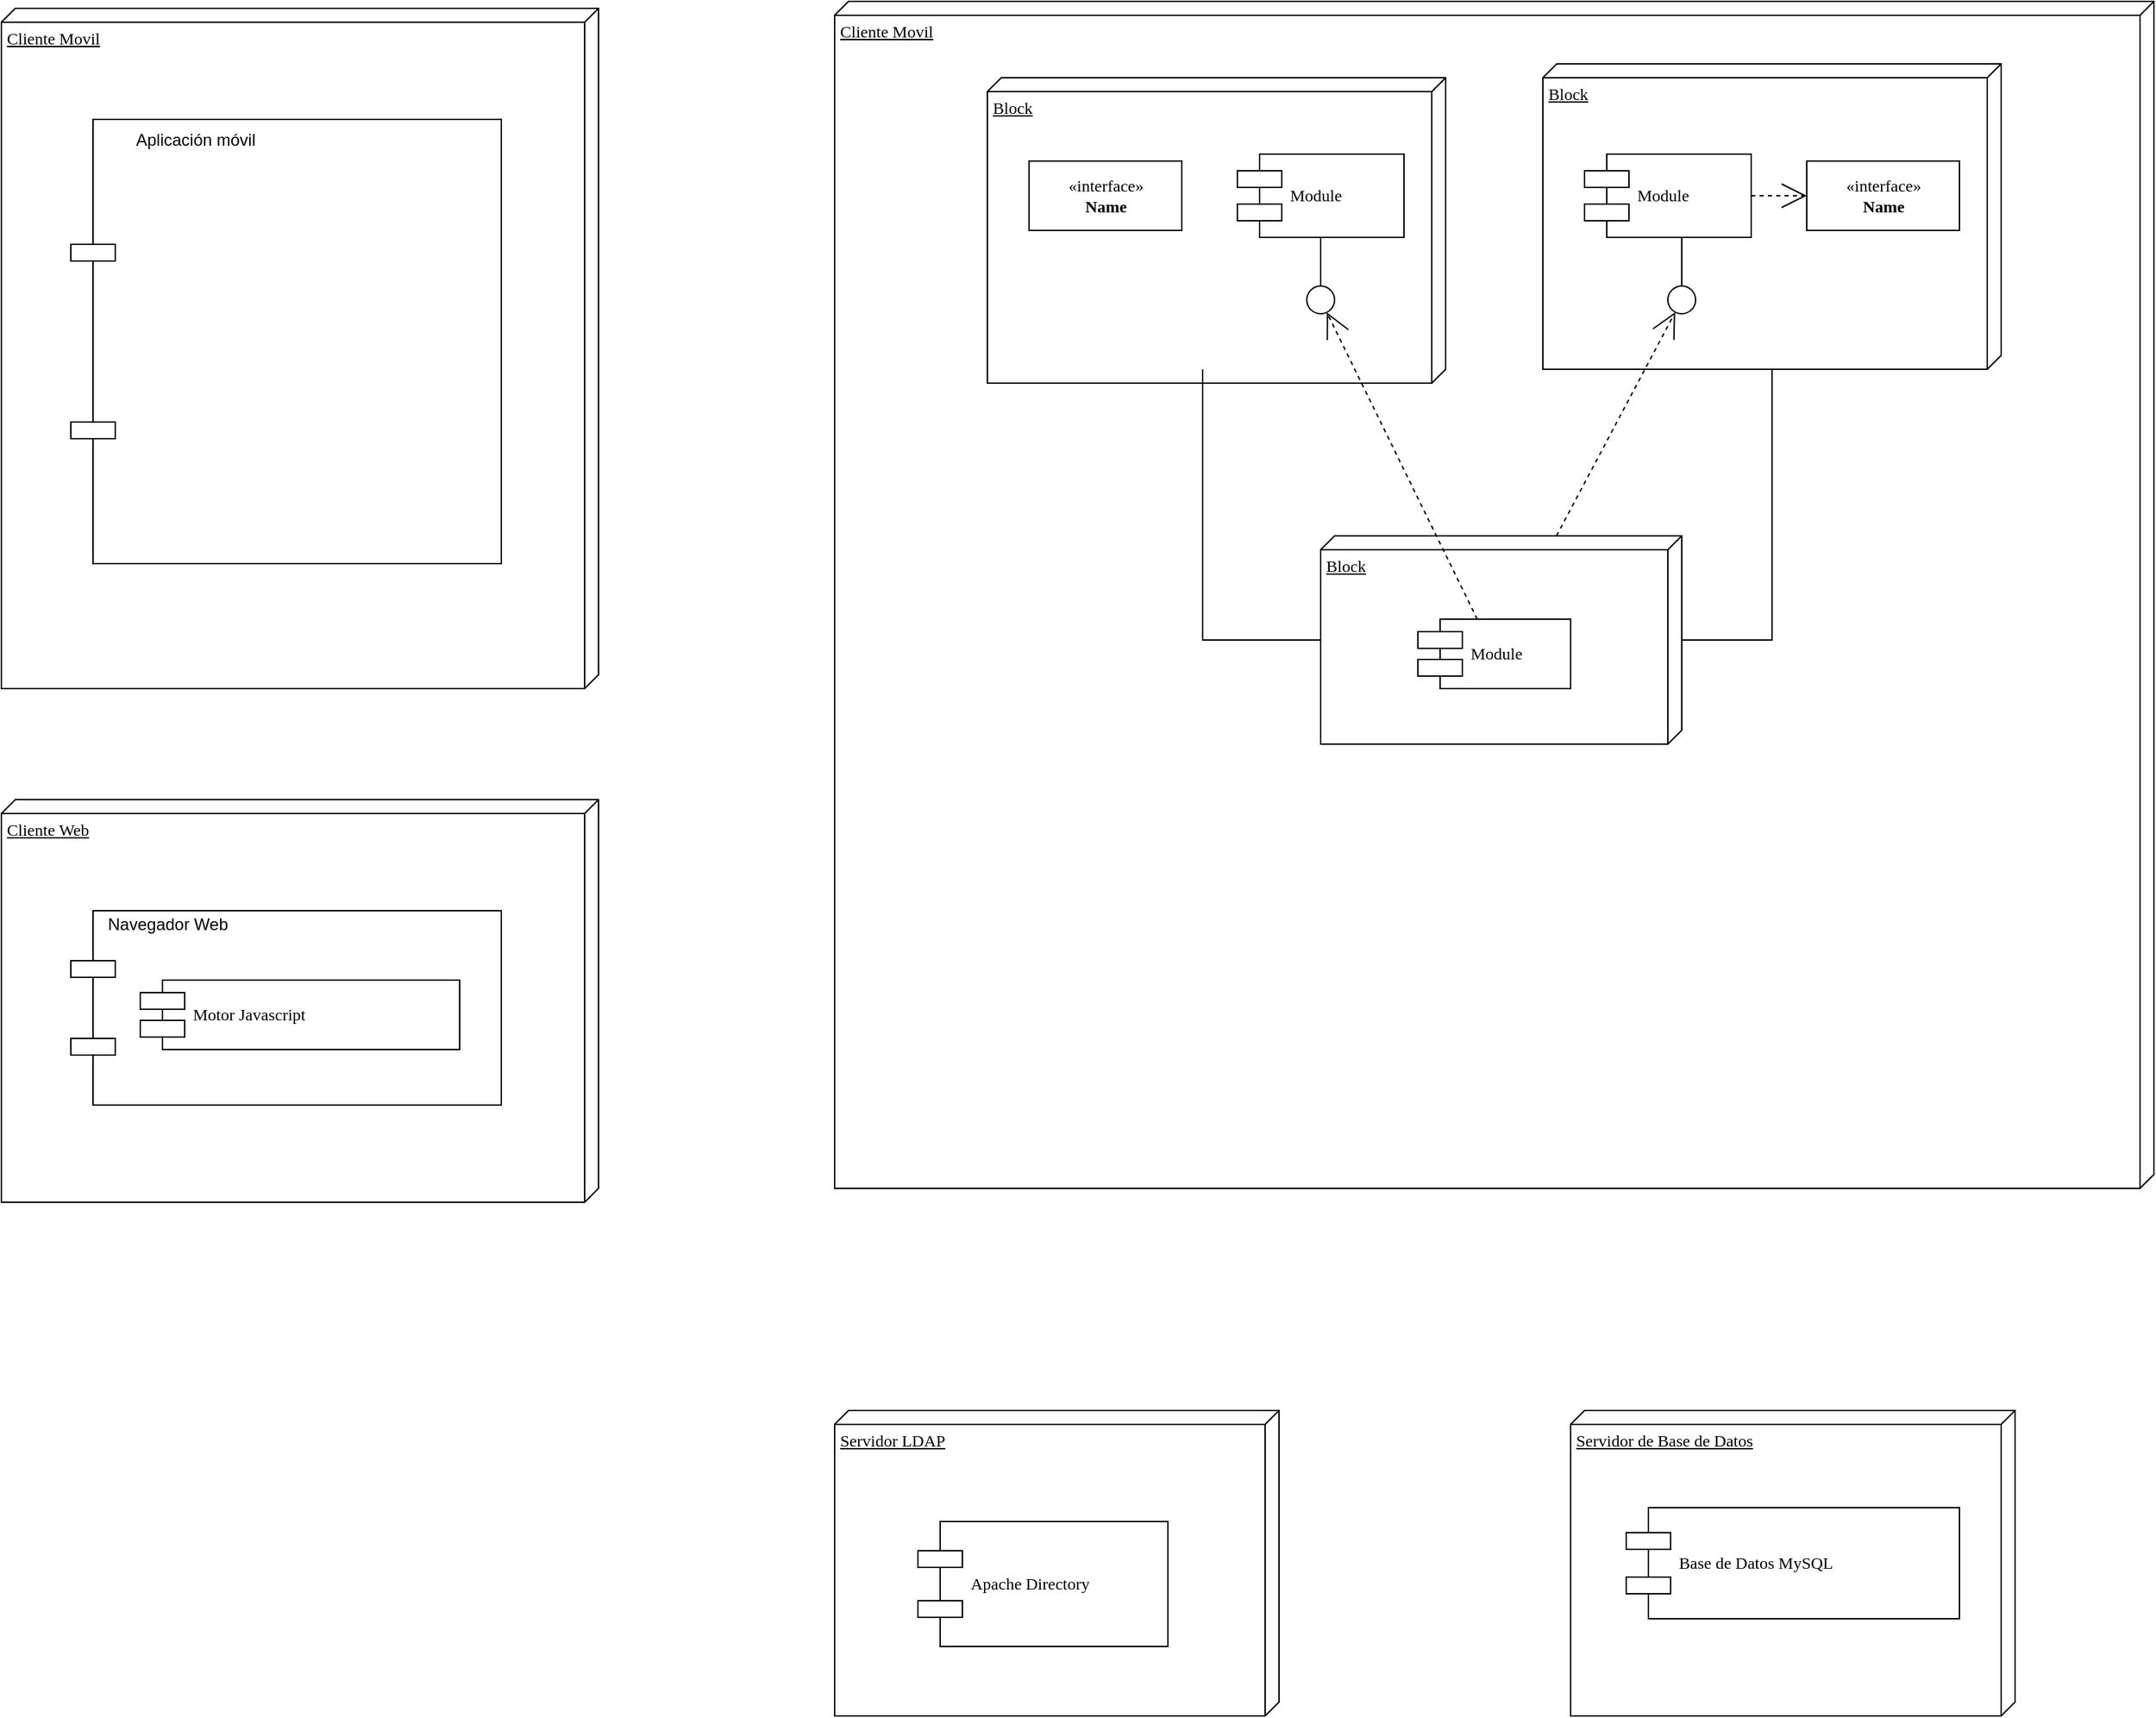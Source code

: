 <mxfile version="13.10.4" type="github">
  <diagram name="DD" id="5f0bae14-7c28-e335-631c-24af17079c00">
    <mxGraphModel dx="1329" dy="731" grid="1" gridSize="10" guides="1" tooltips="1" connect="1" arrows="1" fold="1" page="1" pageScale="1" pageWidth="1100" pageHeight="850" background="#ffffff" math="0" shadow="0">
      <root>
        <mxCell id="0" />
        <mxCell id="1" parent="0" />
        <mxCell id="zCYu2N9zkDKBF8dn4s-w-25" value="Cliente Movil" style="verticalAlign=top;align=left;spacingTop=8;spacingLeft=2;spacingRight=12;shape=cube;size=10;direction=south;fontStyle=4;html=1;rounded=0;shadow=0;comic=0;labelBackgroundColor=none;strokeWidth=1;fontFamily=Verdana;fontSize=12" vertex="1" parent="1">
          <mxGeometry x="600" y="200" width="430" height="490" as="geometry" />
        </mxCell>
        <mxCell id="zCYu2N9zkDKBF8dn4s-w-26" value="" style="shape=component;align=left;spacingLeft=36;rounded=0;shadow=0;comic=0;labelBackgroundColor=none;strokeWidth=1;fontFamily=Verdana;fontSize=12;html=1;" vertex="1" parent="1">
          <mxGeometry x="650" y="280" width="310" height="320" as="geometry" />
        </mxCell>
        <mxCell id="zCYu2N9zkDKBF8dn4s-w-27" value="Aplicación móvil" style="text;html=1;strokeColor=none;fillColor=none;align=center;verticalAlign=middle;whiteSpace=wrap;rounded=0;" vertex="1" parent="1">
          <mxGeometry x="690" y="285" width="100" height="20" as="geometry" />
        </mxCell>
        <mxCell id="zCYu2N9zkDKBF8dn4s-w-28" value="Cliente Web" style="verticalAlign=top;align=left;spacingTop=8;spacingLeft=2;spacingRight=12;shape=cube;size=10;direction=south;fontStyle=4;html=1;rounded=0;shadow=0;comic=0;labelBackgroundColor=none;strokeWidth=1;fontFamily=Verdana;fontSize=12" vertex="1" parent="1">
          <mxGeometry x="600" y="770" width="430" height="290" as="geometry" />
        </mxCell>
        <mxCell id="zCYu2N9zkDKBF8dn4s-w-29" value="" style="shape=component;align=left;spacingLeft=36;rounded=0;shadow=0;comic=0;labelBackgroundColor=none;strokeWidth=1;fontFamily=Verdana;fontSize=12;html=1;" vertex="1" parent="1">
          <mxGeometry x="650" y="850" width="310" height="140" as="geometry" />
        </mxCell>
        <mxCell id="zCYu2N9zkDKBF8dn4s-w-30" value="Navegador Web" style="text;html=1;strokeColor=none;fillColor=none;align=center;verticalAlign=middle;whiteSpace=wrap;rounded=0;" vertex="1" parent="1">
          <mxGeometry x="670" y="850" width="100" height="20" as="geometry" />
        </mxCell>
        <mxCell id="zCYu2N9zkDKBF8dn4s-w-31" value="Motor Javascript" style="shape=component;align=left;spacingLeft=36;rounded=0;shadow=0;comic=0;labelBackgroundColor=none;strokeWidth=1;fontFamily=Verdana;fontSize=12;html=1;" vertex="1" parent="1">
          <mxGeometry x="700" y="900" width="230" height="50" as="geometry" />
        </mxCell>
        <mxCell id="zCYu2N9zkDKBF8dn4s-w-32" value="Cliente Movil" style="verticalAlign=top;align=left;spacingTop=8;spacingLeft=2;spacingRight=12;shape=cube;size=10;direction=south;fontStyle=4;html=1;rounded=0;shadow=0;comic=0;labelBackgroundColor=none;strokeWidth=1;fontFamily=Verdana;fontSize=12" vertex="1" parent="1">
          <mxGeometry x="1200" y="195" width="950" height="855" as="geometry" />
        </mxCell>
        <mxCell id="zCYu2N9zkDKBF8dn4s-w-52" value="Block" style="verticalAlign=top;align=left;spacingTop=8;spacingLeft=2;spacingRight=12;shape=cube;size=10;direction=south;fontStyle=4;html=1;rounded=0;shadow=0;comic=0;labelBackgroundColor=none;strokeWidth=1;fontFamily=Verdana;fontSize=12" vertex="1" parent="1">
          <mxGeometry x="1310" y="250" width="330" height="220" as="geometry" />
        </mxCell>
        <mxCell id="zCYu2N9zkDKBF8dn4s-w-53" value="Block" style="verticalAlign=top;align=left;spacingTop=8;spacingLeft=2;spacingRight=12;shape=cube;size=10;direction=south;fontStyle=4;html=1;rounded=0;shadow=0;comic=0;labelBackgroundColor=none;strokeWidth=1;fontFamily=Verdana;fontSize=12" vertex="1" parent="1">
          <mxGeometry x="1710" y="240" width="330" height="220" as="geometry" />
        </mxCell>
        <mxCell id="zCYu2N9zkDKBF8dn4s-w-54" value="Block" style="verticalAlign=top;align=left;spacingTop=8;spacingLeft=2;spacingRight=12;shape=cube;size=10;direction=south;fontStyle=4;html=1;rounded=0;shadow=0;comic=0;labelBackgroundColor=none;strokeWidth=1;fontFamily=Verdana;fontSize=12" vertex="1" parent="1">
          <mxGeometry x="1550" y="580" width="260" height="150" as="geometry" />
        </mxCell>
        <mxCell id="zCYu2N9zkDKBF8dn4s-w-55" value="&amp;laquo;interface&amp;raquo;&lt;br&gt;&lt;b&gt;Name&lt;/b&gt;" style="html=1;rounded=0;shadow=0;comic=0;labelBackgroundColor=none;strokeWidth=1;fontFamily=Verdana;fontSize=12;align=center;" vertex="1" parent="1">
          <mxGeometry x="1340" y="310" width="110" height="50" as="geometry" />
        </mxCell>
        <mxCell id="zCYu2N9zkDKBF8dn4s-w-56" value="Module" style="shape=component;align=left;spacingLeft=36;rounded=0;shadow=0;comic=0;labelBackgroundColor=none;strokeWidth=1;fontFamily=Verdana;fontSize=12;html=1;" vertex="1" parent="1">
          <mxGeometry x="1490" y="305" width="120" height="60" as="geometry" />
        </mxCell>
        <mxCell id="zCYu2N9zkDKBF8dn4s-w-57" value="" style="ellipse;whiteSpace=wrap;html=1;rounded=0;shadow=0;comic=0;labelBackgroundColor=none;strokeWidth=1;fontFamily=Verdana;fontSize=12;align=center;" vertex="1" parent="1">
          <mxGeometry x="1540" y="400" width="20" height="20" as="geometry" />
        </mxCell>
        <mxCell id="zCYu2N9zkDKBF8dn4s-w-58" value="Module" style="shape=component;align=left;spacingLeft=36;rounded=0;shadow=0;comic=0;labelBackgroundColor=none;strokeWidth=1;fontFamily=Verdana;fontSize=12;html=1;" vertex="1" parent="1">
          <mxGeometry x="1740" y="305" width="120" height="60" as="geometry" />
        </mxCell>
        <mxCell id="zCYu2N9zkDKBF8dn4s-w-59" value="&amp;laquo;interface&amp;raquo;&lt;br&gt;&lt;b&gt;Name&lt;/b&gt;" style="html=1;rounded=0;shadow=0;comic=0;labelBackgroundColor=none;strokeWidth=1;fontFamily=Verdana;fontSize=12;align=center;" vertex="1" parent="1">
          <mxGeometry x="1900" y="310" width="110" height="50" as="geometry" />
        </mxCell>
        <mxCell id="zCYu2N9zkDKBF8dn4s-w-60" value="" style="ellipse;whiteSpace=wrap;html=1;rounded=0;shadow=0;comic=0;labelBackgroundColor=none;strokeWidth=1;fontFamily=Verdana;fontSize=12;align=center;" vertex="1" parent="1">
          <mxGeometry x="1800" y="400" width="20" height="20" as="geometry" />
        </mxCell>
        <mxCell id="zCYu2N9zkDKBF8dn4s-w-61" value="Module" style="shape=component;align=left;spacingLeft=36;rounded=0;shadow=0;comic=0;labelBackgroundColor=none;strokeWidth=1;fontFamily=Verdana;fontSize=12;html=1;" vertex="1" parent="1">
          <mxGeometry x="1620" y="640" width="110" height="50" as="geometry" />
        </mxCell>
        <mxCell id="zCYu2N9zkDKBF8dn4s-w-62" style="edgeStyle=none;rounded=0;html=1;dashed=1;labelBackgroundColor=none;startArrow=none;startFill=0;startSize=8;endArrow=open;endFill=0;endSize=16;fontFamily=Verdana;fontSize=12;" edge="1" parent="1" source="zCYu2N9zkDKBF8dn4s-w-61" target="zCYu2N9zkDKBF8dn4s-w-57">
          <mxGeometry relative="1" as="geometry" />
        </mxCell>
        <mxCell id="zCYu2N9zkDKBF8dn4s-w-63" style="edgeStyle=none;rounded=0;html=1;dashed=1;labelBackgroundColor=none;startArrow=none;startFill=0;startSize=8;endArrow=open;endFill=0;endSize=16;fontFamily=Verdana;fontSize=12;" edge="1" parent="1" source="zCYu2N9zkDKBF8dn4s-w-54" target="zCYu2N9zkDKBF8dn4s-w-60">
          <mxGeometry relative="1" as="geometry" />
        </mxCell>
        <mxCell id="zCYu2N9zkDKBF8dn4s-w-64" style="edgeStyle=elbowEdgeStyle;rounded=0;html=1;labelBackgroundColor=none;startArrow=none;startFill=0;startSize=8;endArrow=none;endFill=0;endSize=16;fontFamily=Verdana;fontSize=12;" edge="1" parent="1" source="zCYu2N9zkDKBF8dn4s-w-60" target="zCYu2N9zkDKBF8dn4s-w-58">
          <mxGeometry relative="1" as="geometry" />
        </mxCell>
        <mxCell id="zCYu2N9zkDKBF8dn4s-w-65" style="edgeStyle=elbowEdgeStyle;rounded=0;html=1;labelBackgroundColor=none;startArrow=none;startFill=0;startSize=8;endArrow=none;endFill=0;endSize=16;fontFamily=Verdana;fontSize=12;" edge="1" parent="1" source="zCYu2N9zkDKBF8dn4s-w-57" target="zCYu2N9zkDKBF8dn4s-w-56">
          <mxGeometry relative="1" as="geometry" />
        </mxCell>
        <mxCell id="zCYu2N9zkDKBF8dn4s-w-66" style="edgeStyle=orthogonalEdgeStyle;rounded=0;html=1;dashed=1;labelBackgroundColor=none;startArrow=none;startFill=0;startSize=8;endArrow=open;endFill=0;endSize=16;fontFamily=Verdana;fontSize=12;" edge="1" parent="1" source="zCYu2N9zkDKBF8dn4s-w-58" target="zCYu2N9zkDKBF8dn4s-w-59">
          <mxGeometry relative="1" as="geometry" />
        </mxCell>
        <mxCell id="zCYu2N9zkDKBF8dn4s-w-67" style="edgeStyle=orthogonalEdgeStyle;rounded=0;html=1;labelBackgroundColor=none;startArrow=none;startFill=0;startSize=8;endArrow=none;endFill=0;endSize=16;fontFamily=Verdana;fontSize=12;" edge="1" parent="1" source="zCYu2N9zkDKBF8dn4s-w-54" target="zCYu2N9zkDKBF8dn4s-w-53">
          <mxGeometry relative="1" as="geometry">
            <Array as="points">
              <mxPoint x="1875" y="655" />
            </Array>
          </mxGeometry>
        </mxCell>
        <mxCell id="zCYu2N9zkDKBF8dn4s-w-68" style="edgeStyle=orthogonalEdgeStyle;rounded=0;html=1;labelBackgroundColor=none;startArrow=none;startFill=0;startSize=8;endArrow=none;endFill=0;endSize=16;fontFamily=Verdana;fontSize=12;" edge="1" parent="1" source="zCYu2N9zkDKBF8dn4s-w-54">
          <mxGeometry relative="1" as="geometry">
            <Array as="points">
              <mxPoint x="1465" y="655" />
            </Array>
            <mxPoint x="1465" y="460" as="targetPoint" />
          </mxGeometry>
        </mxCell>
        <mxCell id="zCYu2N9zkDKBF8dn4s-w-69" value="Servidor LDAP" style="verticalAlign=top;align=left;spacingTop=8;spacingLeft=2;spacingRight=12;shape=cube;size=10;direction=south;fontStyle=4;html=1;rounded=0;shadow=0;comic=0;labelBackgroundColor=none;strokeWidth=1;fontFamily=Verdana;fontSize=12" vertex="1" parent="1">
          <mxGeometry x="1200" y="1210" width="320" height="220" as="geometry" />
        </mxCell>
        <mxCell id="zCYu2N9zkDKBF8dn4s-w-70" value="Apache Directory" style="shape=component;align=left;spacingLeft=36;rounded=0;shadow=0;comic=0;labelBackgroundColor=none;strokeWidth=1;fontFamily=Verdana;fontSize=12;html=1;" vertex="1" parent="1">
          <mxGeometry x="1260" y="1290" width="180" height="90" as="geometry" />
        </mxCell>
        <mxCell id="zCYu2N9zkDKBF8dn4s-w-72" value="Servidor de Base de Datos" style="verticalAlign=top;align=left;spacingTop=8;spacingLeft=2;spacingRight=12;shape=cube;size=10;direction=south;fontStyle=4;html=1;rounded=0;shadow=0;comic=0;labelBackgroundColor=none;strokeWidth=1;fontFamily=Verdana;fontSize=12" vertex="1" parent="1">
          <mxGeometry x="1730" y="1210" width="320" height="220" as="geometry" />
        </mxCell>
        <mxCell id="zCYu2N9zkDKBF8dn4s-w-74" value="Base de Datos MySQL" style="shape=component;align=left;spacingLeft=36;rounded=0;shadow=0;comic=0;labelBackgroundColor=none;strokeWidth=1;fontFamily=Verdana;fontSize=12;html=1;" vertex="1" parent="1">
          <mxGeometry x="1770" y="1280" width="240" height="80" as="geometry" />
        </mxCell>
      </root>
    </mxGraphModel>
  </diagram>
</mxfile>

